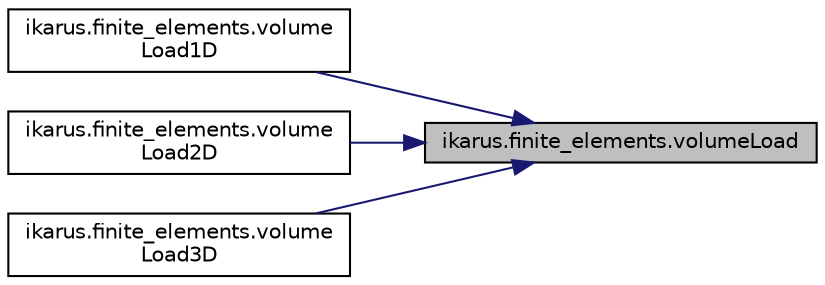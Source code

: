 digraph "ikarus.finite_elements.volumeLoad"
{
 // LATEX_PDF_SIZE
  edge [fontname="Helvetica",fontsize="10",labelfontname="Helvetica",labelfontsize="10"];
  node [fontname="Helvetica",fontsize="10",shape=record];
  rankdir="RL";
  Node1 [label="ikarus.finite_elements.volumeLoad",height=0.2,width=0.4,color="black", fillcolor="grey75", style="filled", fontcolor="black",tooltip=" "];
  Node1 -> Node2 [dir="back",color="midnightblue",fontsize="10",style="solid",fontname="Helvetica"];
  Node2 [label="ikarus.finite_elements.volume\lLoad1D",height=0.2,width=0.4,color="black", fillcolor="white", style="filled",URL="$a00403.html#aba3cad6b82a8a02e7d85304cf170bb41",tooltip=" "];
  Node1 -> Node3 [dir="back",color="midnightblue",fontsize="10",style="solid",fontname="Helvetica"];
  Node3 [label="ikarus.finite_elements.volume\lLoad2D",height=0.2,width=0.4,color="black", fillcolor="white", style="filled",URL="$a00403.html#ac843f3dd666115e6f215a803348dc3b6",tooltip=" "];
  Node1 -> Node4 [dir="back",color="midnightblue",fontsize="10",style="solid",fontname="Helvetica"];
  Node4 [label="ikarus.finite_elements.volume\lLoad3D",height=0.2,width=0.4,color="black", fillcolor="white", style="filled",URL="$a00403.html#a068cdc2f61f198a0a57e0a4afe14fb6f",tooltip=" "];
}
